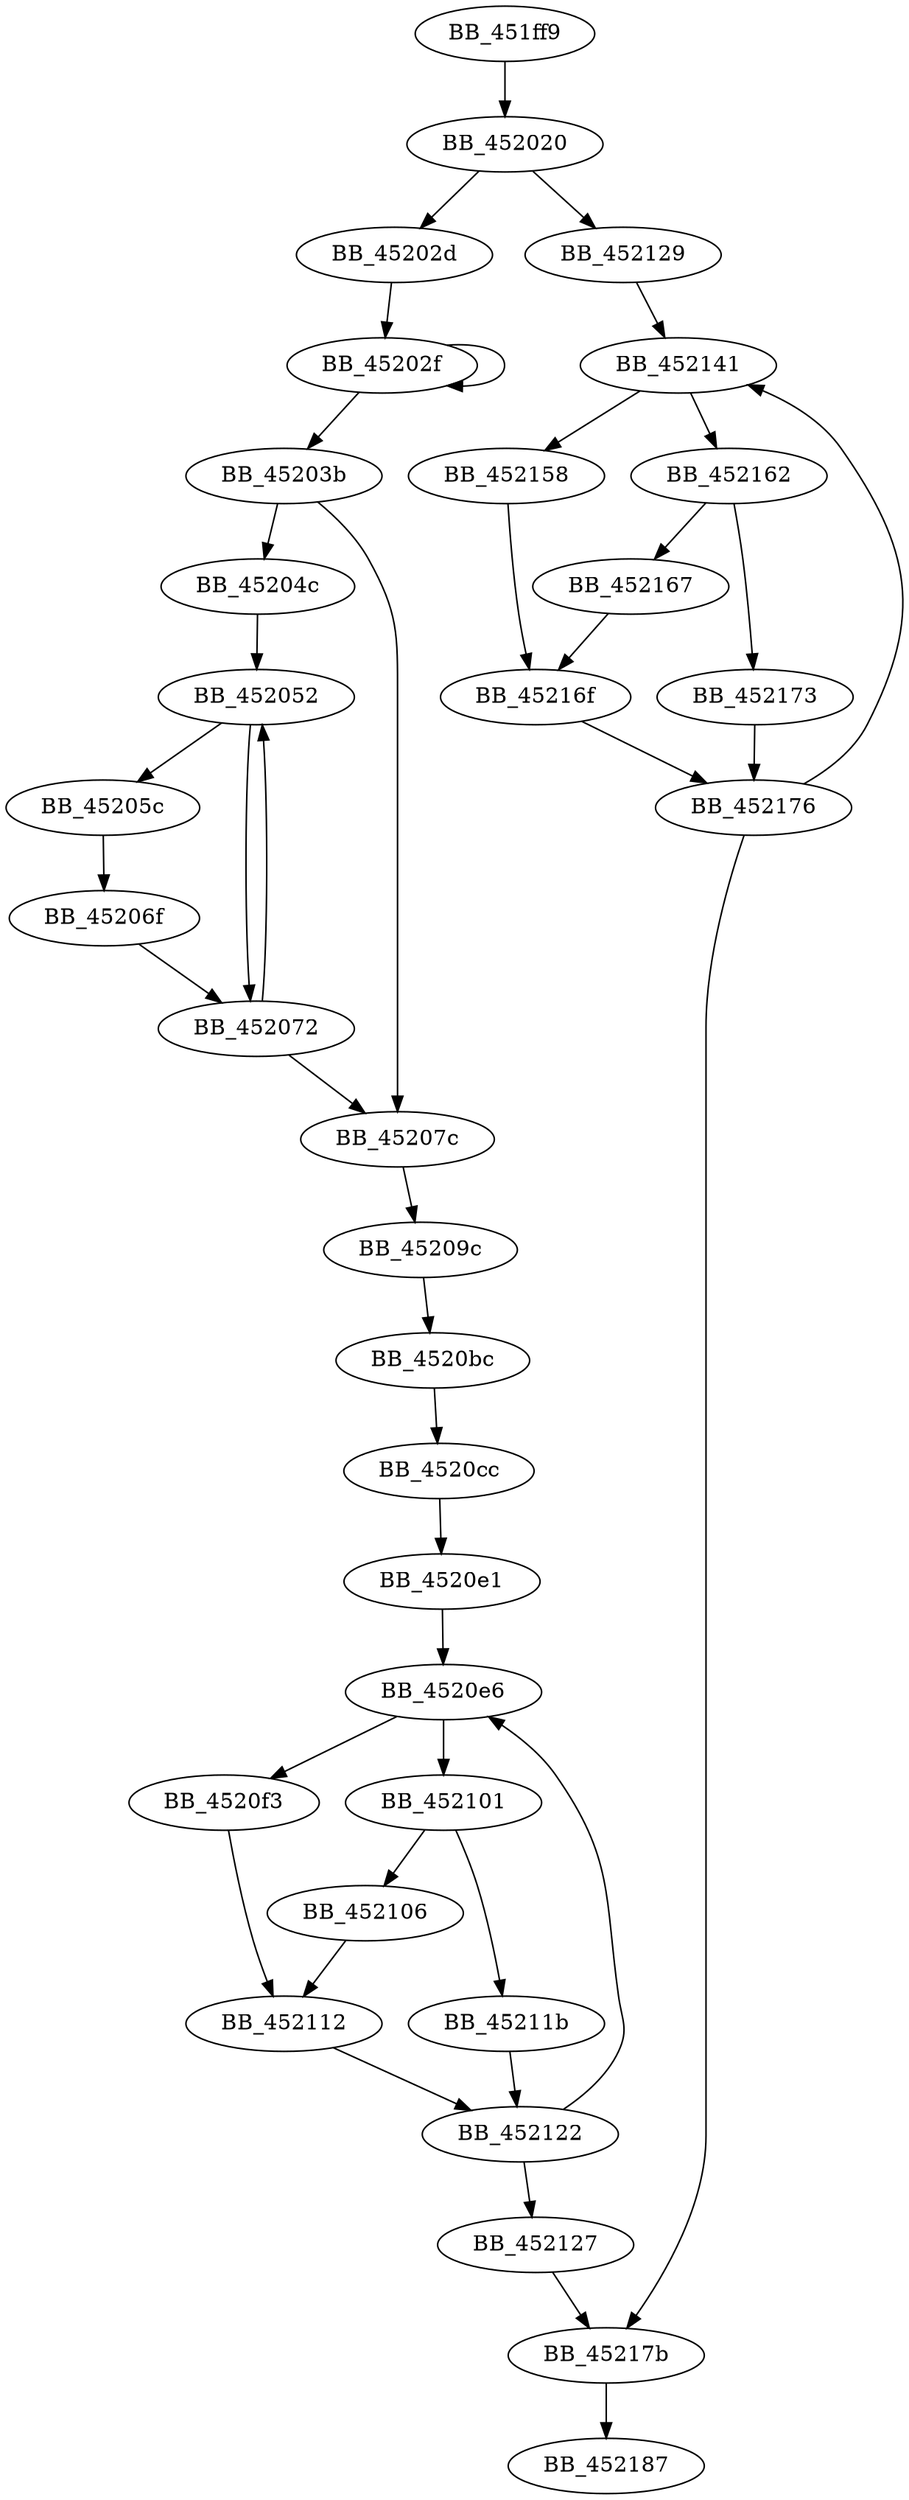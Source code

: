 DiGraph sub_451FF9{
BB_451ff9->BB_452020
BB_452020->BB_45202d
BB_452020->BB_452129
BB_45202d->BB_45202f
BB_45202f->BB_45202f
BB_45202f->BB_45203b
BB_45203b->BB_45204c
BB_45203b->BB_45207c
BB_45204c->BB_452052
BB_452052->BB_45205c
BB_452052->BB_452072
BB_45205c->BB_45206f
BB_45206f->BB_452072
BB_452072->BB_452052
BB_452072->BB_45207c
BB_45207c->BB_45209c
BB_45209c->BB_4520bc
BB_4520bc->BB_4520cc
BB_4520cc->BB_4520e1
BB_4520e1->BB_4520e6
BB_4520e6->BB_4520f3
BB_4520e6->BB_452101
BB_4520f3->BB_452112
BB_452101->BB_452106
BB_452101->BB_45211b
BB_452106->BB_452112
BB_452112->BB_452122
BB_45211b->BB_452122
BB_452122->BB_4520e6
BB_452122->BB_452127
BB_452127->BB_45217b
BB_452129->BB_452141
BB_452141->BB_452158
BB_452141->BB_452162
BB_452158->BB_45216f
BB_452162->BB_452167
BB_452162->BB_452173
BB_452167->BB_45216f
BB_45216f->BB_452176
BB_452173->BB_452176
BB_452176->BB_452141
BB_452176->BB_45217b
BB_45217b->BB_452187
}

